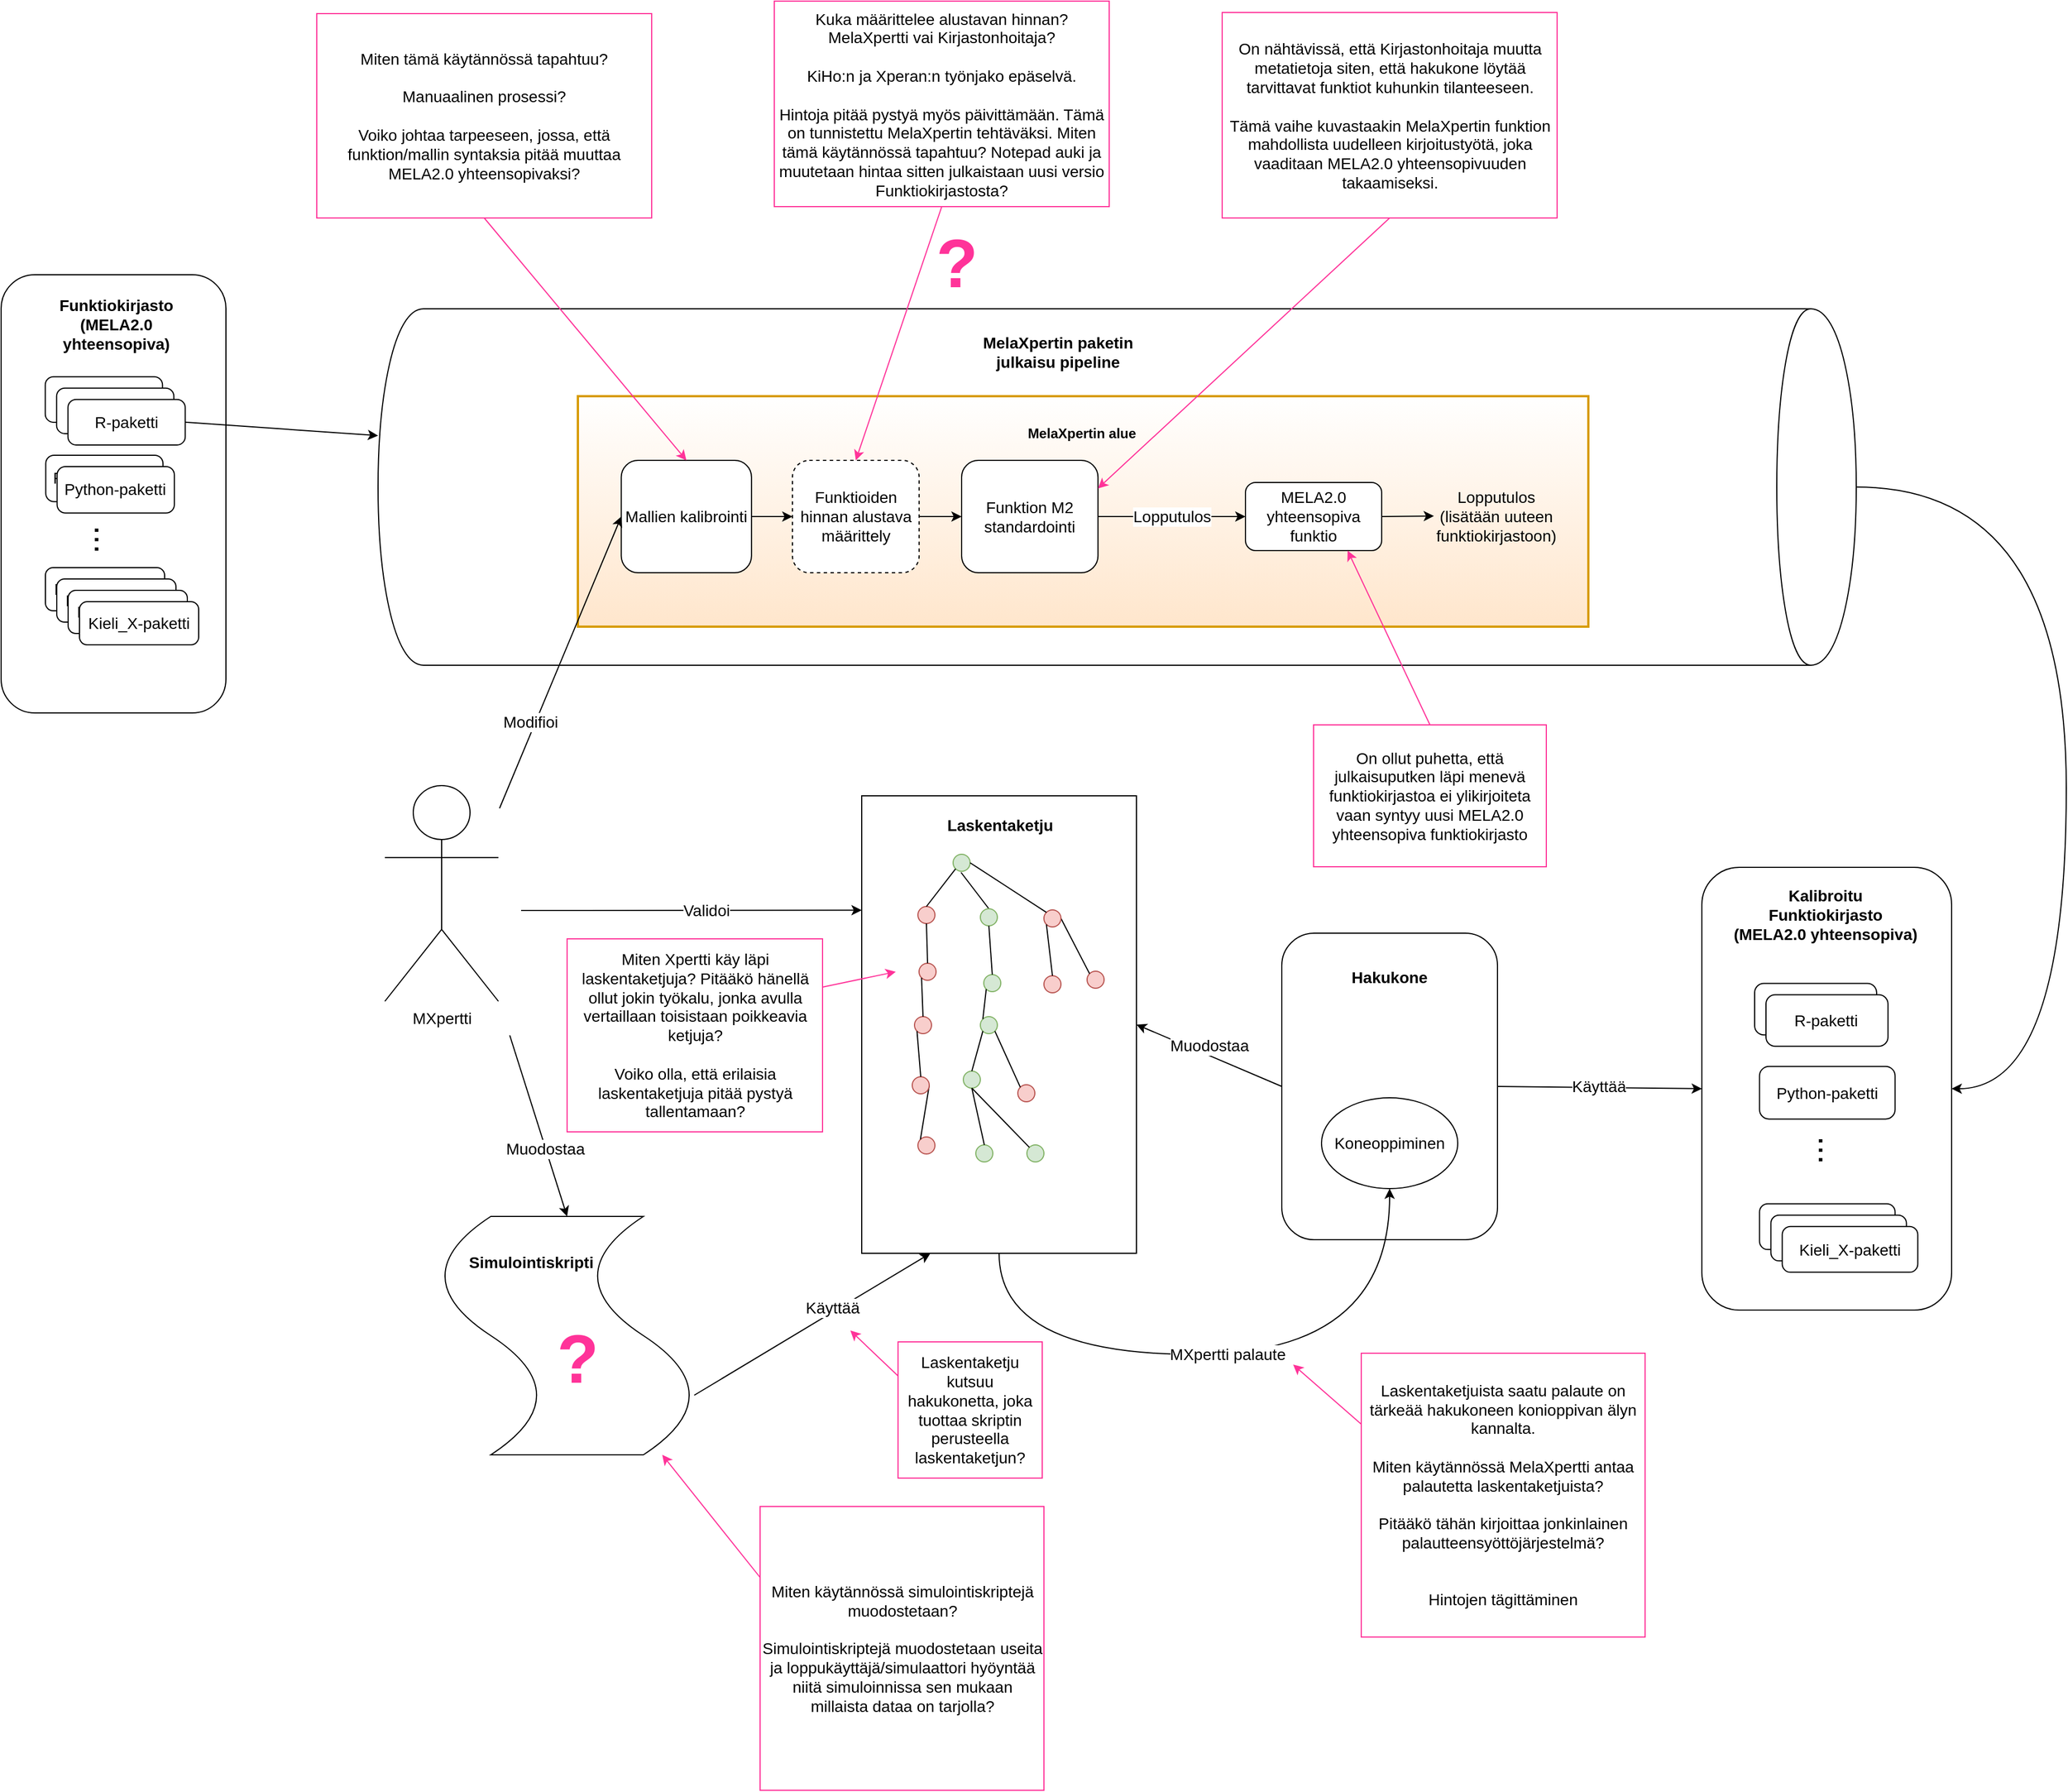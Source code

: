 <mxfile version="10.8.2" type="device"><diagram id="pi8lVP-4z1GT94MgnUVW" name="Page-1"><mxGraphModel dx="2467" dy="2102" grid="1" gridSize="10" guides="1" tooltips="1" connect="1" arrows="1" fold="1" page="1" pageScale="1" pageWidth="827" pageHeight="1169" math="0" shadow="0"><root><mxCell id="0"/><mxCell id="1" parent="0"/><mxCell id="Zx6IyJO9KWC3-adWwHqG-2" value="" style="rounded=1;whiteSpace=wrap;html=1;" vertex="1" parent="1"><mxGeometry x="-268" y="60" width="198" height="386" as="geometry"/></mxCell><mxCell id="gx9Fo2XjnT89Ah0fblo9-41" style="edgeStyle=orthogonalEdgeStyle;rounded=0;orthogonalLoop=1;jettySize=auto;html=1;exitX=0.5;exitY=0;exitDx=0;exitDy=0;entryX=1;entryY=0.5;entryDx=0;entryDy=0;endArrow=classic;endFill=1;fontSize=12;curved=1;" parent="1" source="gx9Fo2XjnT89Ah0fblo9-15" target="gx9Fo2XjnT89Ah0fblo9-98" edge="1"><mxGeometry relative="1" as="geometry"><mxPoint x="1431.765" y="799.941" as="targetPoint"/><Array as="points"><mxPoint x="1551" y="247"/><mxPoint x="1551" y="777"/></Array></mxGeometry></mxCell><mxCell id="gx9Fo2XjnT89Ah0fblo9-15" value="" style="shape=cylinder;whiteSpace=wrap;html=1;boundedLbl=1;backgroundOutline=1;rotation=90;" parent="1" vertex="1"><mxGeometry x="558" y="-404" width="314" height="1302" as="geometry"/></mxCell><mxCell id="gx9Fo2XjnT89Ah0fblo9-23" value="" style="rounded=0;whiteSpace=wrap;html=1;fillColor=#ffe6cc;strokeColor=#d79b00;gradientColor=#ffffff;gradientDirection=north;strokeWidth=2;" parent="1" vertex="1"><mxGeometry x="240" y="167" width="890" height="203" as="geometry"/></mxCell><mxCell id="gx9Fo2XjnT89Ah0fblo9-28" style="edgeStyle=none;rounded=0;orthogonalLoop=1;jettySize=auto;html=1;exitX=1;exitY=0.5;exitDx=0;exitDy=0;entryX=0;entryY=0.5;entryDx=0;entryDy=0;" parent="1" source="gx9Fo2XjnT89Ah0fblo9-14" target="gx9Fo2XjnT89Ah0fblo9-16" edge="1"><mxGeometry relative="1" as="geometry"/></mxCell><mxCell id="gx9Fo2XjnT89Ah0fblo9-14" value="&lt;font style=&quot;font-size: 14px&quot;&gt;Mallien kalibrointi&lt;/font&gt;" style="rounded=1;whiteSpace=wrap;html=1;" parent="1" vertex="1"><mxGeometry x="278.225" y="223.5" width="114.7" height="99" as="geometry"/></mxCell><mxCell id="gx9Fo2XjnT89Ah0fblo9-29" style="edgeStyle=none;rounded=0;orthogonalLoop=1;jettySize=auto;html=1;exitX=1;exitY=0.5;exitDx=0;exitDy=0;entryX=0;entryY=0.5;entryDx=0;entryDy=0;" parent="1" source="gx9Fo2XjnT89Ah0fblo9-16" target="gx9Fo2XjnT89Ah0fblo9-17" edge="1"><mxGeometry relative="1" as="geometry"/></mxCell><mxCell id="gx9Fo2XjnT89Ah0fblo9-16" value="&lt;font style=&quot;font-size: 14px&quot;&gt;Funktioiden hinnan alustava määrittely&lt;/font&gt;" style="rounded=1;whiteSpace=wrap;html=1;dashed=1;" parent="1" vertex="1"><mxGeometry x="428.987" y="223.5" width="111.6" height="99" as="geometry"/></mxCell><mxCell id="gx9Fo2XjnT89Ah0fblo9-31" value="&lt;font style=&quot;font-size: 14px&quot;&gt;Lopputulos&lt;/font&gt;" style="edgeStyle=none;rounded=0;orthogonalLoop=1;jettySize=auto;html=1;exitX=1;exitY=0.5;exitDx=0;exitDy=0;" parent="1" source="gx9Fo2XjnT89Ah0fblo9-17" target="gx9Fo2XjnT89Ah0fblo9-27" edge="1"><mxGeometry relative="1" as="geometry"/></mxCell><mxCell id="gx9Fo2XjnT89Ah0fblo9-17" value="&lt;font style=&quot;font-size: 14px&quot;&gt;Funktion M2 standardointi&lt;/font&gt;" style="rounded=1;whiteSpace=wrap;html=1;" parent="1" vertex="1"><mxGeometry x="578" y="223.5" width="120.125" height="99" as="geometry"/></mxCell><mxCell id="gx9Fo2XjnT89Ah0fblo9-22" value="MelaXpertin alue" style="text;html=1;strokeColor=none;fillColor=none;align=center;verticalAlign=middle;whiteSpace=wrap;rounded=0;fontStyle=1" parent="1" vertex="1"><mxGeometry x="623.188" y="190" width="121.675" height="20" as="geometry"/></mxCell><mxCell id="gx9Fo2XjnT89Ah0fblo9-25" value="&lt;p style=&quot;font-size: 14px&quot;&gt;&lt;font style=&quot;font-size: 14px&quot; face=&quot;Helvetica&quot;&gt;MelaXpertin&lt;/font&gt;&lt;font style=&quot;font-size: 14px&quot; face=&quot;Helvetica&quot;&gt; &lt;font style=&quot;font-size: 14px&quot;&gt;paketin julkaisu pipeline&lt;/font&gt;&lt;/font&gt;&lt;/p&gt;" style="text;html=1;strokeColor=none;fillColor=none;align=center;verticalAlign=middle;whiteSpace=wrap;rounded=0;fontStyle=1" parent="1" vertex="1"><mxGeometry x="590.075" y="118" width="146.475" height="20" as="geometry"/></mxCell><mxCell id="gx9Fo2XjnT89Ah0fblo9-39" style="edgeStyle=none;rounded=0;orthogonalLoop=1;jettySize=auto;html=1;exitX=1;exitY=0.5;exitDx=0;exitDy=0;entryX=0;entryY=0.5;entryDx=0;entryDy=0;endArrow=classic;endFill=1;fontSize=12;" parent="1" source="gx9Fo2XjnT89Ah0fblo9-27" target="gx9Fo2XjnT89Ah0fblo9-37" edge="1"><mxGeometry relative="1" as="geometry"/></mxCell><mxCell id="gx9Fo2XjnT89Ah0fblo9-27" value="&lt;font style=&quot;font-size: 14px&quot;&gt;MELA2.0 yhteensopiva funktio&lt;/font&gt;" style="rounded=1;whiteSpace=wrap;html=1;strokeWidth=1;" parent="1" vertex="1"><mxGeometry x="828" y="243" width="120" height="60" as="geometry"/></mxCell><mxCell id="gx9Fo2XjnT89Ah0fblo9-34" value="&lt;font style=&quot;font-size: 14px&quot;&gt;Modifioi&lt;/font&gt;" style="edgeStyle=none;rounded=0;orthogonalLoop=1;jettySize=auto;html=1;entryX=0;entryY=0.5;entryDx=0;entryDy=0;fontSize=12;" parent="1" target="gx9Fo2XjnT89Ah0fblo9-14" edge="1"><mxGeometry x="-0.422" y="4" relative="1" as="geometry"><mxPoint x="171" y="530" as="sourcePoint"/><mxPoint as="offset"/></mxGeometry></mxCell><mxCell id="gx9Fo2XjnT89Ah0fblo9-160" style="edgeStyle=none;rounded=0;orthogonalLoop=1;jettySize=auto;html=1;entryX=0;entryY=0.25;entryDx=0;entryDy=0;endArrow=classic;endFill=1;fontSize=14;" parent="1" target="gx9Fo2XjnT89Ah0fblo9-151" edge="1"><mxGeometry relative="1" as="geometry"><mxPoint x="190" y="620" as="sourcePoint"/></mxGeometry></mxCell><mxCell id="gx9Fo2XjnT89Ah0fblo9-161" value="&lt;div&gt;Validoi&lt;/div&gt;" style="text;html=1;resizable=0;points=[];align=center;verticalAlign=middle;labelBackgroundColor=#ffffff;fontSize=14;" parent="gx9Fo2XjnT89Ah0fblo9-160" vertex="1" connectable="0"><mxGeometry x="0.088" relative="1" as="geometry"><mxPoint as="offset"/></mxGeometry></mxCell><mxCell id="gx9Fo2XjnT89Ah0fblo9-174" style="edgeStyle=none;rounded=0;orthogonalLoop=1;jettySize=auto;html=1;entryX=0;entryY=0.5;entryDx=0;entryDy=0;entryPerimeter=0;endArrow=classic;endFill=1;fontSize=14;" parent="1" target="gx9Fo2XjnT89Ah0fblo9-163" edge="1"><mxGeometry relative="1" as="geometry"><mxPoint x="180" y="730" as="sourcePoint"/></mxGeometry></mxCell><mxCell id="gx9Fo2XjnT89Ah0fblo9-175" value="Muodostaa" style="text;html=1;resizable=0;points=[];align=center;verticalAlign=middle;labelBackgroundColor=#ffffff;fontSize=14;" parent="gx9Fo2XjnT89Ah0fblo9-174" vertex="1" connectable="0"><mxGeometry x="0.244" y="-1" relative="1" as="geometry"><mxPoint as="offset"/></mxGeometry></mxCell><mxCell id="gx9Fo2XjnT89Ah0fblo9-1" value="&lt;font style=&quot;font-size: 14px&quot;&gt;MXpertti&lt;/font&gt;" style="shape=umlActor;verticalLabelPosition=bottom;labelBackgroundColor=#ffffff;verticalAlign=top;html=1;outlineConnect=0;" parent="1" vertex="1"><mxGeometry x="70" y="510" width="100" height="190" as="geometry"/></mxCell><mxCell id="gx9Fo2XjnT89Ah0fblo9-37" value="&lt;div style=&quot;font-size: 14px&quot;&gt;&lt;font style=&quot;font-size: 14px&quot;&gt;Lopputulos&lt;/font&gt;&lt;/div&gt;&lt;div style=&quot;font-size: 14px&quot;&gt;&lt;font style=&quot;font-size: 14px&quot;&gt;(lisätään uuteen funktiokirjastoon)&lt;/font&gt;&lt;/div&gt;" style="text;html=1;strokeColor=none;fillColor=none;align=center;verticalAlign=middle;whiteSpace=wrap;rounded=0;fontSize=12;" parent="1" vertex="1"><mxGeometry x="994" y="262.5" width="110" height="20" as="geometry"/></mxCell><mxCell id="gx9Fo2XjnT89Ah0fblo9-46" style="rounded=0;orthogonalLoop=1;jettySize=auto;html=1;exitX=1;exitY=0.5;exitDx=0;exitDy=0;endArrow=classic;endFill=1;fontSize=12;entryX=0;entryY=0.5;entryDx=0;entryDy=0;" parent="1" source="gx9Fo2XjnT89Ah0fblo9-44" target="gx9Fo2XjnT89Ah0fblo9-98" edge="1"><mxGeometry relative="1" as="geometry"><mxPoint x="1221" y="759" as="targetPoint"/></mxGeometry></mxCell><mxCell id="gx9Fo2XjnT89Ah0fblo9-47" value="&lt;font style=&quot;font-size: 14px&quot;&gt;Käyttää&lt;/font&gt;" style="text;html=1;resizable=0;points=[];align=center;verticalAlign=middle;labelBackgroundColor=#ffffff;fontSize=12;" parent="gx9Fo2XjnT89Ah0fblo9-46" vertex="1" connectable="0"><mxGeometry x="-0.009" y="1" relative="1" as="geometry"><mxPoint as="offset"/></mxGeometry></mxCell><mxCell id="gx9Fo2XjnT89Ah0fblo9-155" style="edgeStyle=none;rounded=0;orthogonalLoop=1;jettySize=auto;html=1;exitX=0;exitY=0.5;exitDx=0;exitDy=0;entryX=1;entryY=0.5;entryDx=0;entryDy=0;endArrow=classic;endFill=1;fontSize=14;" parent="1" source="gx9Fo2XjnT89Ah0fblo9-44" target="gx9Fo2XjnT89Ah0fblo9-151" edge="1"><mxGeometry relative="1" as="geometry"/></mxCell><mxCell id="gx9Fo2XjnT89Ah0fblo9-156" value="Muodostaa" style="text;html=1;resizable=0;points=[];align=center;verticalAlign=middle;labelBackgroundColor=#ffffff;fontSize=14;" parent="gx9Fo2XjnT89Ah0fblo9-155" vertex="1" connectable="0"><mxGeometry x="0.248" y="-2" relative="1" as="geometry"><mxPoint x="15" as="offset"/></mxGeometry></mxCell><mxCell id="gx9Fo2XjnT89Ah0fblo9-44" value="" style="rounded=1;whiteSpace=wrap;html=1;strokeWidth=1;fontSize=12;" parent="1" vertex="1"><mxGeometry x="860" y="640" width="190" height="270" as="geometry"/></mxCell><mxCell id="gx9Fo2XjnT89Ah0fblo9-97" value="" style="group;fillColor=#ffffff;" parent="1" vertex="1" connectable="0"><mxGeometry x="1230" y="582" width="220" height="390" as="geometry"/></mxCell><mxCell id="gx9Fo2XjnT89Ah0fblo9-98" value="" style="rounded=1;whiteSpace=wrap;html=1;fillColor=none;" parent="gx9Fo2XjnT89Ah0fblo9-97" vertex="1"><mxGeometry width="220.0" height="390" as="geometry"/></mxCell><mxCell id="gx9Fo2XjnT89Ah0fblo9-99" value="&lt;div style=&quot;font-size: 14px&quot;&gt;&lt;font style=&quot;font-size: 14px&quot;&gt;Kalibroitu Funktiokirjasto&lt;/font&gt;&lt;/div&gt;&lt;div style=&quot;font-size: 14px&quot;&gt;&lt;font style=&quot;font-size: 14px&quot;&gt;(MELA2.0 yhteensopiva)&lt;br&gt;&lt;/font&gt;&lt;/div&gt;" style="text;html=1;strokeColor=none;fillColor=none;align=center;verticalAlign=middle;whiteSpace=wrap;rounded=0;fontStyle=1" parent="gx9Fo2XjnT89Ah0fblo9-97" vertex="1"><mxGeometry x="27.363" y="32.264" width="164.179" height="20.165" as="geometry"/></mxCell><mxCell id="gx9Fo2XjnT89Ah0fblo9-103" value="&lt;font style=&quot;font-size: 30px&quot;&gt;...&lt;/font&gt;" style="text;html=1;strokeColor=none;fillColor=none;align=center;verticalAlign=middle;whiteSpace=wrap;rounded=0;rotation=90;" parent="gx9Fo2XjnT89Ah0fblo9-97" vertex="1"><mxGeometry x="91.94" y="238.953" width="43.781" height="20.165" as="geometry"/></mxCell><mxCell id="gx9Fo2XjnT89Ah0fblo9-154" value="" style="group" parent="1" vertex="1" connectable="0"><mxGeometry x="490" y="519" width="242" height="403" as="geometry"/></mxCell><mxCell id="gx9Fo2XjnT89Ah0fblo9-152" value="" style="group" parent="gx9Fo2XjnT89Ah0fblo9-154" vertex="1" connectable="0"><mxGeometry width="242" height="403" as="geometry"/></mxCell><mxCell id="gx9Fo2XjnT89Ah0fblo9-151" value="" style="rounded=0;whiteSpace=wrap;html=1;strokeWidth=1;fillColor=#ffffff;gradientColor=none;fontSize=12;" parent="gx9Fo2XjnT89Ah0fblo9-152" vertex="1"><mxGeometry width="242" height="403" as="geometry"/></mxCell><mxCell id="gx9Fo2XjnT89Ah0fblo9-149" value="" style="group;rotation=0;" parent="gx9Fo2XjnT89Ah0fblo9-152" vertex="1" connectable="0"><mxGeometry x="44.5" y="51.5" width="169.5" height="271" as="geometry"/></mxCell><mxCell id="gx9Fo2XjnT89Ah0fblo9-148" value="" style="group;rotation=0;" parent="gx9Fo2XjnT89Ah0fblo9-149" vertex="1" connectable="0"><mxGeometry width="169.5" height="271" as="geometry"/></mxCell><mxCell id="gx9Fo2XjnT89Ah0fblo9-147" value="" style="group;rotation=0;" parent="gx9Fo2XjnT89Ah0fblo9-148" vertex="1" connectable="0"><mxGeometry width="169.5" height="271" as="geometry"/></mxCell><mxCell id="gx9Fo2XjnT89Ah0fblo9-133" style="edgeStyle=none;rounded=0;orthogonalLoop=1;jettySize=auto;html=1;entryX=0.5;entryY=0;entryDx=0;entryDy=0;endArrow=none;endFill=0;fontSize=12;" parent="gx9Fo2XjnT89Ah0fblo9-147" target="gx9Fo2XjnT89Ah0fblo9-116" edge="1"><mxGeometry relative="1" as="geometry"><mxPoint x="43" y="16" as="sourcePoint"/></mxGeometry></mxCell><mxCell id="gx9Fo2XjnT89Ah0fblo9-114" value="" style="ellipse;whiteSpace=wrap;html=1;aspect=fixed;strokeWidth=1;fillColor=#d5e8d4;fontSize=12;rotation=0;strokeColor=#82b366;" parent="gx9Fo2XjnT89Ah0fblo9-147" vertex="1"><mxGeometry x="36" width="15" height="15" as="geometry"/></mxCell><mxCell id="gx9Fo2XjnT89Ah0fblo9-115" value="" style="ellipse;whiteSpace=wrap;html=1;aspect=fixed;strokeWidth=1;fillColor=#f8cecc;fontSize=12;rotation=0;strokeColor=#b85450;" parent="gx9Fo2XjnT89Ah0fblo9-147" vertex="1"><mxGeometry x="5" y="46" width="15" height="15" as="geometry"/></mxCell><mxCell id="gx9Fo2XjnT89Ah0fblo9-132" style="edgeStyle=none;rounded=0;orthogonalLoop=1;jettySize=auto;html=1;exitX=0;exitY=1;exitDx=0;exitDy=0;entryX=0.5;entryY=0;entryDx=0;entryDy=0;endArrow=none;endFill=0;fontSize=12;" parent="gx9Fo2XjnT89Ah0fblo9-147" source="gx9Fo2XjnT89Ah0fblo9-114" target="gx9Fo2XjnT89Ah0fblo9-115" edge="1"><mxGeometry relative="1" as="geometry"/></mxCell><mxCell id="gx9Fo2XjnT89Ah0fblo9-116" value="" style="ellipse;whiteSpace=wrap;html=1;aspect=fixed;strokeWidth=1;fillColor=#d5e8d4;fontSize=12;rotation=0;strokeColor=#82b366;" parent="gx9Fo2XjnT89Ah0fblo9-147" vertex="1"><mxGeometry x="60" y="48" width="15" height="15" as="geometry"/></mxCell><mxCell id="gx9Fo2XjnT89Ah0fblo9-117" value="" style="ellipse;whiteSpace=wrap;html=1;aspect=fixed;strokeWidth=1;fillColor=#f8cecc;fontSize=12;rotation=0;strokeColor=#b85450;" parent="gx9Fo2XjnT89Ah0fblo9-147" vertex="1"><mxGeometry x="6" y="96" width="15" height="15" as="geometry"/></mxCell><mxCell id="gx9Fo2XjnT89Ah0fblo9-135" style="edgeStyle=none;rounded=0;orthogonalLoop=1;jettySize=auto;html=1;exitX=0.5;exitY=1;exitDx=0;exitDy=0;entryX=0.5;entryY=0;entryDx=0;entryDy=0;endArrow=none;endFill=0;fontSize=12;" parent="gx9Fo2XjnT89Ah0fblo9-147" source="gx9Fo2XjnT89Ah0fblo9-115" target="gx9Fo2XjnT89Ah0fblo9-117" edge="1"><mxGeometry relative="1" as="geometry"/></mxCell><mxCell id="gx9Fo2XjnT89Ah0fblo9-118" value="" style="ellipse;whiteSpace=wrap;html=1;aspect=fixed;strokeWidth=1;fillColor=#d5e8d4;fontSize=12;rotation=0;strokeColor=#82b366;" parent="gx9Fo2XjnT89Ah0fblo9-147" vertex="1"><mxGeometry x="63" y="106" width="15" height="15" as="geometry"/></mxCell><mxCell id="gx9Fo2XjnT89Ah0fblo9-134" style="edgeStyle=none;rounded=0;orthogonalLoop=1;jettySize=auto;html=1;exitX=0.5;exitY=1;exitDx=0;exitDy=0;entryX=0.5;entryY=0;entryDx=0;entryDy=0;endArrow=none;endFill=0;fontSize=12;" parent="gx9Fo2XjnT89Ah0fblo9-147" source="gx9Fo2XjnT89Ah0fblo9-116" target="gx9Fo2XjnT89Ah0fblo9-118" edge="1"><mxGeometry relative="1" as="geometry"/></mxCell><mxCell id="gx9Fo2XjnT89Ah0fblo9-119" value="" style="ellipse;whiteSpace=wrap;html=1;aspect=fixed;strokeWidth=1;fillColor=#f8cecc;fontSize=12;rotation=0;strokeColor=#b85450;" parent="gx9Fo2XjnT89Ah0fblo9-147" vertex="1"><mxGeometry x="2" y="143" width="15" height="15" as="geometry"/></mxCell><mxCell id="gx9Fo2XjnT89Ah0fblo9-136" style="edgeStyle=none;rounded=0;orthogonalLoop=1;jettySize=auto;html=1;exitX=0;exitY=1;exitDx=0;exitDy=0;entryX=0.5;entryY=0;entryDx=0;entryDy=0;endArrow=none;endFill=0;fontSize=12;" parent="gx9Fo2XjnT89Ah0fblo9-147" source="gx9Fo2XjnT89Ah0fblo9-117" target="gx9Fo2XjnT89Ah0fblo9-119" edge="1"><mxGeometry relative="1" as="geometry"/></mxCell><mxCell id="gx9Fo2XjnT89Ah0fblo9-120" value="" style="ellipse;whiteSpace=wrap;html=1;aspect=fixed;strokeWidth=1;fillColor=#d5e8d4;fontSize=12;rotation=0;strokeColor=#82b366;" parent="gx9Fo2XjnT89Ah0fblo9-147" vertex="1"><mxGeometry x="60" y="143" width="15" height="15" as="geometry"/></mxCell><mxCell id="gx9Fo2XjnT89Ah0fblo9-137" style="edgeStyle=none;rounded=0;orthogonalLoop=1;jettySize=auto;html=1;exitX=0;exitY=1;exitDx=0;exitDy=0;endArrow=none;endFill=0;fontSize=12;entryX=0;entryY=0;entryDx=0;entryDy=0;" parent="gx9Fo2XjnT89Ah0fblo9-147" source="gx9Fo2XjnT89Ah0fblo9-118" target="gx9Fo2XjnT89Ah0fblo9-120" edge="1"><mxGeometry relative="1" as="geometry"><mxPoint x="65" y="139" as="targetPoint"/></mxGeometry></mxCell><mxCell id="gx9Fo2XjnT89Ah0fblo9-121" value="" style="ellipse;whiteSpace=wrap;html=1;aspect=fixed;strokeWidth=1;fillColor=#d5e8d4;fontSize=12;rotation=0;strokeColor=#82b366;" parent="gx9Fo2XjnT89Ah0fblo9-147" vertex="1"><mxGeometry x="45" y="191" width="15" height="15" as="geometry"/></mxCell><mxCell id="gx9Fo2XjnT89Ah0fblo9-140" style="edgeStyle=none;rounded=0;orthogonalLoop=1;jettySize=auto;html=1;exitX=0;exitY=1;exitDx=0;exitDy=0;entryX=0.5;entryY=0;entryDx=0;entryDy=0;endArrow=none;endFill=0;fontSize=12;" parent="gx9Fo2XjnT89Ah0fblo9-147" source="gx9Fo2XjnT89Ah0fblo9-120" target="gx9Fo2XjnT89Ah0fblo9-121" edge="1"><mxGeometry relative="1" as="geometry"/></mxCell><mxCell id="gx9Fo2XjnT89Ah0fblo9-122" value="" style="ellipse;whiteSpace=wrap;html=1;aspect=fixed;strokeWidth=1;fillColor=#f8cecc;fontSize=12;rotation=0;strokeColor=#b85450;" parent="gx9Fo2XjnT89Ah0fblo9-147" vertex="1"><mxGeometry x="93" y="203" width="15" height="15" as="geometry"/></mxCell><mxCell id="gx9Fo2XjnT89Ah0fblo9-141" style="edgeStyle=none;rounded=0;orthogonalLoop=1;jettySize=auto;html=1;exitX=1;exitY=1;exitDx=0;exitDy=0;entryX=0;entryY=0;entryDx=0;entryDy=0;endArrow=none;endFill=0;fontSize=12;" parent="gx9Fo2XjnT89Ah0fblo9-147" source="gx9Fo2XjnT89Ah0fblo9-120" target="gx9Fo2XjnT89Ah0fblo9-122" edge="1"><mxGeometry relative="1" as="geometry"/></mxCell><mxCell id="gx9Fo2XjnT89Ah0fblo9-123" value="" style="ellipse;whiteSpace=wrap;html=1;aspect=fixed;strokeWidth=1;fillColor=#f8cecc;fontSize=12;rotation=0;strokeColor=#b85450;" parent="gx9Fo2XjnT89Ah0fblo9-147" vertex="1"><mxGeometry x="154" y="103" width="15" height="15" as="geometry"/></mxCell><mxCell id="gx9Fo2XjnT89Ah0fblo9-145" style="edgeStyle=none;rounded=0;orthogonalLoop=1;jettySize=auto;html=1;exitX=1;exitY=0.5;exitDx=0;exitDy=0;entryX=0;entryY=0;entryDx=0;entryDy=0;endArrow=none;endFill=0;fontSize=12;" parent="gx9Fo2XjnT89Ah0fblo9-147" source="gx9Fo2XjnT89Ah0fblo9-124" target="gx9Fo2XjnT89Ah0fblo9-123" edge="1"><mxGeometry relative="1" as="geometry"/></mxCell><mxCell id="gx9Fo2XjnT89Ah0fblo9-124" value="" style="ellipse;whiteSpace=wrap;html=1;aspect=fixed;strokeWidth=1;fillColor=#f8cecc;fontSize=12;rotation=0;strokeColor=#b85450;" parent="gx9Fo2XjnT89Ah0fblo9-147" vertex="1"><mxGeometry x="116" y="49" width="15" height="15" as="geometry"/></mxCell><mxCell id="gx9Fo2XjnT89Ah0fblo9-146" style="edgeStyle=none;rounded=0;orthogonalLoop=1;jettySize=auto;html=1;exitX=1;exitY=0.5;exitDx=0;exitDy=0;entryX=0;entryY=0;entryDx=0;entryDy=0;endArrow=none;endFill=0;fontSize=12;" parent="gx9Fo2XjnT89Ah0fblo9-147" source="gx9Fo2XjnT89Ah0fblo9-114" target="gx9Fo2XjnT89Ah0fblo9-124" edge="1"><mxGeometry relative="1" as="geometry"/></mxCell><mxCell id="gx9Fo2XjnT89Ah0fblo9-125" value="" style="ellipse;whiteSpace=wrap;html=1;aspect=fixed;strokeWidth=1;fillColor=#f8cecc;fontSize=12;rotation=0;strokeColor=#b85450;" parent="gx9Fo2XjnT89Ah0fblo9-147" vertex="1"><mxGeometry x="116" y="107" width="15" height="15" as="geometry"/></mxCell><mxCell id="gx9Fo2XjnT89Ah0fblo9-144" style="edgeStyle=none;rounded=0;orthogonalLoop=1;jettySize=auto;html=1;exitX=0;exitY=1;exitDx=0;exitDy=0;entryX=0.5;entryY=0;entryDx=0;entryDy=0;endArrow=none;endFill=0;fontSize=12;" parent="gx9Fo2XjnT89Ah0fblo9-147" source="gx9Fo2XjnT89Ah0fblo9-124" target="gx9Fo2XjnT89Ah0fblo9-125" edge="1"><mxGeometry relative="1" as="geometry"/></mxCell><mxCell id="gx9Fo2XjnT89Ah0fblo9-126" value="" style="ellipse;whiteSpace=wrap;html=1;aspect=fixed;strokeWidth=1;fillColor=#f8cecc;fontSize=12;rotation=0;strokeColor=#b85450;" parent="gx9Fo2XjnT89Ah0fblo9-147" vertex="1"><mxGeometry x="5" y="249" width="15" height="15" as="geometry"/></mxCell><mxCell id="gx9Fo2XjnT89Ah0fblo9-127" value="" style="ellipse;whiteSpace=wrap;html=1;aspect=fixed;strokeWidth=1;fillColor=#d5e8d4;fontSize=12;rotation=0;strokeColor=#82b366;" parent="gx9Fo2XjnT89Ah0fblo9-147" vertex="1"><mxGeometry x="56" y="256" width="15" height="15" as="geometry"/></mxCell><mxCell id="gx9Fo2XjnT89Ah0fblo9-142" style="edgeStyle=none;rounded=0;orthogonalLoop=1;jettySize=auto;html=1;exitX=0.5;exitY=1;exitDx=0;exitDy=0;entryX=0.5;entryY=0;entryDx=0;entryDy=0;endArrow=none;endFill=0;fontSize=12;" parent="gx9Fo2XjnT89Ah0fblo9-147" source="gx9Fo2XjnT89Ah0fblo9-121" target="gx9Fo2XjnT89Ah0fblo9-127" edge="1"><mxGeometry relative="1" as="geometry"/></mxCell><mxCell id="gx9Fo2XjnT89Ah0fblo9-128" value="" style="ellipse;whiteSpace=wrap;html=1;aspect=fixed;strokeWidth=1;fillColor=#d5e8d4;fontSize=12;rotation=0;strokeColor=#82b366;" parent="gx9Fo2XjnT89Ah0fblo9-147" vertex="1"><mxGeometry x="101" y="256" width="15" height="15" as="geometry"/></mxCell><mxCell id="gx9Fo2XjnT89Ah0fblo9-143" style="edgeStyle=none;rounded=0;orthogonalLoop=1;jettySize=auto;html=1;exitX=0.5;exitY=1;exitDx=0;exitDy=0;entryX=0;entryY=0;entryDx=0;entryDy=0;endArrow=none;endFill=0;fontSize=12;" parent="gx9Fo2XjnT89Ah0fblo9-147" source="gx9Fo2XjnT89Ah0fblo9-121" target="gx9Fo2XjnT89Ah0fblo9-128" edge="1"><mxGeometry relative="1" as="geometry"/></mxCell><mxCell id="gx9Fo2XjnT89Ah0fblo9-139" style="edgeStyle=none;rounded=0;orthogonalLoop=1;jettySize=auto;html=1;exitX=1;exitY=0.5;exitDx=0;exitDy=0;entryX=0;entryY=0;entryDx=0;entryDy=0;endArrow=none;endFill=0;fontSize=12;" parent="gx9Fo2XjnT89Ah0fblo9-147" source="gx9Fo2XjnT89Ah0fblo9-129" target="gx9Fo2XjnT89Ah0fblo9-126" edge="1"><mxGeometry relative="1" as="geometry"/></mxCell><mxCell id="gx9Fo2XjnT89Ah0fblo9-129" value="" style="ellipse;whiteSpace=wrap;html=1;aspect=fixed;strokeWidth=1;fillColor=#f8cecc;fontSize=12;rotation=0;strokeColor=#b85450;" parent="gx9Fo2XjnT89Ah0fblo9-147" vertex="1"><mxGeometry y="196" width="15" height="15" as="geometry"/></mxCell><mxCell id="gx9Fo2XjnT89Ah0fblo9-138" style="edgeStyle=none;rounded=0;orthogonalLoop=1;jettySize=auto;html=1;exitX=0;exitY=1;exitDx=0;exitDy=0;entryX=0.5;entryY=0;entryDx=0;entryDy=0;endArrow=none;endFill=0;fontSize=12;" parent="gx9Fo2XjnT89Ah0fblo9-147" source="gx9Fo2XjnT89Ah0fblo9-119" target="gx9Fo2XjnT89Ah0fblo9-129" edge="1"><mxGeometry relative="1" as="geometry"/></mxCell><mxCell id="gx9Fo2XjnT89Ah0fblo9-153" value="Laskentaketju" style="text;html=1;strokeColor=none;fillColor=none;align=center;verticalAlign=middle;whiteSpace=wrap;rounded=0;fontSize=14;fontStyle=1" parent="gx9Fo2XjnT89Ah0fblo9-152" vertex="1"><mxGeometry x="101.5" y="15.5" width="40" height="20" as="geometry"/></mxCell><mxCell id="gx9Fo2XjnT89Ah0fblo9-158" value="&lt;b&gt;Hakukone&lt;/b&gt;" style="text;html=1;strokeColor=none;fillColor=none;align=center;verticalAlign=middle;whiteSpace=wrap;rounded=0;fontSize=14;" parent="1" vertex="1"><mxGeometry x="935" y="669" width="40" height="20" as="geometry"/></mxCell><mxCell id="gx9Fo2XjnT89Ah0fblo9-159" value="Koneoppiminen" style="ellipse;whiteSpace=wrap;html=1;strokeWidth=1;fillColor=#ffffff;gradientColor=none;fontSize=14;" parent="1" vertex="1"><mxGeometry x="895" y="785" width="120" height="80" as="geometry"/></mxCell><mxCell id="gx9Fo2XjnT89Ah0fblo9-162" value="MXpertti palaute" style="edgeStyle=orthogonalEdgeStyle;rounded=0;orthogonalLoop=1;jettySize=auto;html=1;exitX=0.5;exitY=1;exitDx=0;exitDy=0;entryX=0.5;entryY=1;entryDx=0;entryDy=0;endArrow=classic;endFill=1;fontSize=14;curved=1;" parent="1" source="gx9Fo2XjnT89Ah0fblo9-151" target="gx9Fo2XjnT89Ah0fblo9-159" edge="1"><mxGeometry relative="1" as="geometry"><Array as="points"><mxPoint x="611" y="1011"/><mxPoint x="955" y="1011"/></Array></mxGeometry></mxCell><mxCell id="gx9Fo2XjnT89Ah0fblo9-165" value="" style="group" parent="1" vertex="1" connectable="0"><mxGeometry x="125.5" y="882.5" width="210" height="224" as="geometry"/></mxCell><mxCell id="gx9Fo2XjnT89Ah0fblo9-163" value="" style="shape=tape;whiteSpace=wrap;html=1;strokeWidth=1;fillColor=#ffffff;gradientColor=none;fontSize=14;rotation=90;" parent="gx9Fo2XjnT89Ah0fblo9-165" vertex="1"><mxGeometry width="210" height="224" as="geometry"/></mxCell><mxCell id="gx9Fo2XjnT89Ah0fblo9-164" value="Simulointiskripti" style="text;html=1;strokeColor=none;fillColor=none;align=center;verticalAlign=middle;whiteSpace=wrap;rounded=0;fontSize=14;fontStyle=1" parent="gx9Fo2XjnT89Ah0fblo9-165" vertex="1"><mxGeometry x="53" y="37" width="40" height="20" as="geometry"/></mxCell><mxCell id="Zx6IyJO9KWC3-adWwHqG-1" value="&lt;span style=&quot;font-size: 60px;&quot;&gt;?&lt;/span&gt;" style="text;html=1;strokeColor=none;fillColor=none;align=center;verticalAlign=middle;whiteSpace=wrap;rounded=0;shadow=0;glass=0;comic=0;fontSize=60;fontColor=#FF3399;labelBorderColor=none;labelBackgroundColor=none;fontStyle=1" vertex="1" parent="gx9Fo2XjnT89Ah0fblo9-165"><mxGeometry x="84.5" y="77.615" width="60" height="110.769" as="geometry"/></mxCell><mxCell id="gx9Fo2XjnT89Ah0fblo9-173" style="rounded=0;orthogonalLoop=1;jettySize=auto;html=1;endArrow=classic;endFill=1;fontSize=14;exitX=1;exitY=0.5;exitDx=0;exitDy=0;" parent="1" source="Zx6IyJO9KWC3-adWwHqG-6" target="gx9Fo2XjnT89Ah0fblo9-15" edge="1"><mxGeometry relative="1" as="geometry"><mxPoint x="-89.353" y="239.176" as="sourcePoint"/></mxGeometry></mxCell><mxCell id="gx9Fo2XjnT89Ah0fblo9-182" style="edgeStyle=none;rounded=0;orthogonalLoop=1;jettySize=auto;html=1;exitX=0.5;exitY=1;exitDx=0;exitDy=0;entryX=0.5;entryY=0;entryDx=0;entryDy=0;endArrow=classic;endFill=1;fontSize=14;fillColor=#f8cecc;strokeColor=#FF3399;" parent="1" source="gx9Fo2XjnT89Ah0fblo9-181" target="gx9Fo2XjnT89Ah0fblo9-14" edge="1"><mxGeometry relative="1" as="geometry"/></mxCell><mxCell id="gx9Fo2XjnT89Ah0fblo9-181" value="&lt;div&gt;Miten tämä käytännössä tapahtuu?&lt;/div&gt;&lt;div&gt;&lt;br&gt;&lt;/div&gt;&lt;div&gt;Manuaalinen prosessi?&lt;/div&gt;&lt;div&gt;&lt;br&gt;&lt;/div&gt;&lt;div&gt;Voiko johtaa tarpeeseen, jossa, että funktion/mallin syntaksia pitää muuttaa MELA2.0 yhteensopivaksi?&lt;br&gt;&lt;/div&gt;" style="text;html=1;align=center;verticalAlign=middle;whiteSpace=wrap;rounded=0;fontSize=14;fillColor=#ffffff;strokeColor=#FF3399;" parent="1" vertex="1"><mxGeometry x="10" y="-170" width="295" height="180" as="geometry"/></mxCell><mxCell id="gx9Fo2XjnT89Ah0fblo9-184" style="edgeStyle=none;rounded=0;orthogonalLoop=1;jettySize=auto;html=1;exitX=0.5;exitY=1;exitDx=0;exitDy=0;entryX=0.5;entryY=0;entryDx=0;entryDy=0;endArrow=classic;endFill=1;strokeColor=#FF3399;fontSize=14;" parent="1" source="gx9Fo2XjnT89Ah0fblo9-183" target="gx9Fo2XjnT89Ah0fblo9-16" edge="1"><mxGeometry relative="1" as="geometry"/></mxCell><mxCell id="gx9Fo2XjnT89Ah0fblo9-183" value="&lt;div&gt;Kuka määrittelee alustavan hinnan? MelaXpertti vai Kirjastonhoitaja?&lt;/div&gt;&lt;div&gt;&lt;br&gt;&lt;/div&gt;&lt;div&gt;KiHo:n ja Xperan:n työnjako epäselvä.&lt;br&gt;&lt;/div&gt;&lt;div&gt;&lt;br&gt;&lt;/div&gt;&lt;div&gt;Hintoja pitää pystyä myös päivittämään. Tämä on tunnistettu MelaXpertin tehtäväksi. Miten tämä käytännössä tapahtuu? Notepad auki ja muutetaan hintaa sitten julkaistaan uusi versio Funktiokirjastosta?&lt;/div&gt;" style="text;html=1;align=center;verticalAlign=middle;whiteSpace=wrap;rounded=0;fontSize=14;fillColor=#ffffff;strokeColor=#FF3399;" parent="1" vertex="1"><mxGeometry x="413" y="-181" width="295" height="181" as="geometry"/></mxCell><mxCell id="gx9Fo2XjnT89Ah0fblo9-186" style="edgeStyle=none;rounded=0;orthogonalLoop=1;jettySize=auto;html=1;exitX=0.5;exitY=1;exitDx=0;exitDy=0;entryX=1;entryY=0.25;entryDx=0;entryDy=0;endArrow=classic;endFill=1;strokeColor=#FF3399;fontSize=14;" parent="1" source="gx9Fo2XjnT89Ah0fblo9-185" target="gx9Fo2XjnT89Ah0fblo9-17" edge="1"><mxGeometry relative="1" as="geometry"/></mxCell><mxCell id="gx9Fo2XjnT89Ah0fblo9-185" value="&lt;div&gt;On nähtävissä, että Kirjastonhoitaja muutta metatietoja siten, että hakukone löytää tarvittavat funktiot kuhunkin tilanteeseen.&lt;/div&gt;&lt;div&gt;&lt;br&gt;&lt;/div&gt;&lt;div&gt;Tämä vaihe kuvastaakin MelaXpertin funktion mahdollista uudelleen kirjoitustyötä, joka vaaditaan MELA2.0 yhteensopivuuden takaamiseksi.&lt;br&gt;&lt;/div&gt;" style="text;html=1;align=center;verticalAlign=middle;whiteSpace=wrap;rounded=0;fontSize=14;fillColor=#ffffff;strokeColor=#FF3399;" parent="1" vertex="1"><mxGeometry x="807.5" y="-171" width="295" height="181" as="geometry"/></mxCell><mxCell id="gx9Fo2XjnT89Ah0fblo9-188" style="edgeStyle=none;rounded=0;orthogonalLoop=1;jettySize=auto;html=1;exitX=0.5;exitY=0;exitDx=0;exitDy=0;entryX=0.75;entryY=1;entryDx=0;entryDy=0;endArrow=classic;endFill=1;strokeColor=#FF3399;fontSize=14;" parent="1" source="gx9Fo2XjnT89Ah0fblo9-187" target="gx9Fo2XjnT89Ah0fblo9-27" edge="1"><mxGeometry relative="1" as="geometry"/></mxCell><mxCell id="gx9Fo2XjnT89Ah0fblo9-187" value="On ollut puhetta, että julkaisuputken läpi menevä funktiokirjastoa ei ylikirjoiteta vaan syntyy uusi MELA2.0 yhteensopiva funktiokirjasto" style="text;html=1;align=center;verticalAlign=middle;whiteSpace=wrap;rounded=0;fontSize=14;fillColor=#ffffff;strokeColor=#FF3399;" parent="1" vertex="1"><mxGeometry x="888" y="456.5" width="205" height="125" as="geometry"/></mxCell><mxCell id="gx9Fo2XjnT89Ah0fblo9-190" style="edgeStyle=none;rounded=0;orthogonalLoop=1;jettySize=auto;html=1;exitX=0;exitY=0.25;exitDx=0;exitDy=0;endArrow=classic;endFill=1;strokeColor=#FF3399;fontSize=14;" parent="1" source="gx9Fo2XjnT89Ah0fblo9-189" edge="1"><mxGeometry relative="1" as="geometry"><mxPoint x="870" y="1020" as="targetPoint"/></mxGeometry></mxCell><mxCell id="gx9Fo2XjnT89Ah0fblo9-189" value="&lt;div&gt;Laskentaketjuista saatu palaute on tärkeää hakukoneen konioppivan älyn kannalta.&lt;br&gt;&lt;/div&gt;&lt;div&gt;&lt;br&gt;&lt;/div&gt;&lt;div&gt;Miten käytännössä MelaXpertti antaa palautetta laskentaketjuista?&lt;/div&gt;&lt;div&gt;&lt;br&gt;&lt;/div&gt;&lt;div&gt;Pitääkö tähän kirjoittaa jonkinlainen palautteensyöttöjärjestelmä?&lt;br&gt;&lt;/div&gt;&lt;div&gt;&lt;br&gt;&lt;/div&gt;&lt;div&gt;&lt;br&gt;&lt;/div&gt;&lt;div&gt;Hintojen tägittäminen&lt;br&gt;&lt;/div&gt;" style="text;html=1;align=center;verticalAlign=middle;whiteSpace=wrap;rounded=0;fontSize=14;fillColor=#ffffff;strokeColor=#FF3399;" parent="1" vertex="1"><mxGeometry x="930" y="1010" width="250" height="250" as="geometry"/></mxCell><mxCell id="gx9Fo2XjnT89Ah0fblo9-192" style="edgeStyle=none;rounded=0;orthogonalLoop=1;jettySize=auto;html=1;exitX=1;exitY=0.25;exitDx=0;exitDy=0;endArrow=classic;endFill=1;strokeColor=#FF3399;fontSize=14;" parent="1" source="gx9Fo2XjnT89Ah0fblo9-191" edge="1"><mxGeometry relative="1" as="geometry"><mxPoint x="520" y="674" as="targetPoint"/></mxGeometry></mxCell><mxCell id="gx9Fo2XjnT89Ah0fblo9-191" value="&lt;div&gt;Miten Xpertti käy läpi laskentaketjuja? Pitääkö hänellä ollut jokin työkalu, jonka avulla vertaillaan toisistaan poikkeavia ketjuja?&lt;/div&gt;&lt;div&gt;&lt;br&gt;&lt;/div&gt;&lt;div&gt;Voiko olla, että erilaisia laskentaketjuja pitää pystyä tallentamaan?&lt;br&gt;&lt;/div&gt;" style="text;html=1;align=center;verticalAlign=middle;whiteSpace=wrap;rounded=0;fontSize=14;fillColor=#ffffff;strokeColor=#FF3399;" parent="1" vertex="1"><mxGeometry x="230.5" y="645" width="225" height="170" as="geometry"/></mxCell><mxCell id="gx9Fo2XjnT89Ah0fblo9-194" style="edgeStyle=none;rounded=0;orthogonalLoop=1;jettySize=auto;html=1;exitX=0;exitY=0.25;exitDx=0;exitDy=0;endArrow=classic;endFill=1;strokeColor=#FF3399;fontSize=14;" parent="1" source="gx9Fo2XjnT89Ah0fblo9-193" target="gx9Fo2XjnT89Ah0fblo9-163" edge="1"><mxGeometry relative="1" as="geometry"/></mxCell><mxCell id="gx9Fo2XjnT89Ah0fblo9-193" value="&lt;div&gt;Miten käytännössä simulointiskriptejä muodostetaan?&lt;/div&gt;&lt;div&gt;&lt;br&gt;&lt;/div&gt;&lt;div&gt;Simulointiskriptejä muodostetaan useita ja loppukäyttäjä/simulaattori hyöyntää niitä simuloinnissa sen mukaan millaista dataa on tarjolla?&lt;br&gt;&lt;/div&gt;" style="text;html=1;align=center;verticalAlign=middle;whiteSpace=wrap;rounded=0;fontSize=14;fillColor=#ffffff;strokeColor=#FF3399;" parent="1" vertex="1"><mxGeometry x="400.5" y="1145" width="250" height="250" as="geometry"/></mxCell><mxCell id="gx9Fo2XjnT89Ah0fblo9-196" style="edgeStyle=none;rounded=0;orthogonalLoop=1;jettySize=auto;html=1;exitX=0;exitY=0.25;exitDx=0;exitDy=0;endArrow=classic;endFill=1;strokeColor=#FF3399;fontSize=14;" parent="1" source="gx9Fo2XjnT89Ah0fblo9-195" edge="1"><mxGeometry relative="1" as="geometry"><mxPoint x="480" y="990" as="targetPoint"/></mxGeometry></mxCell><mxCell id="gx9Fo2XjnT89Ah0fblo9-195" value="Laskentaketju kutsuu hakukonetta, joka tuottaa skriptin perusteella laskentaketjun?" style="text;html=1;align=center;verticalAlign=middle;whiteSpace=wrap;rounded=0;fontSize=14;fillColor=#ffffff;strokeColor=#FF3399;" parent="1" vertex="1"><mxGeometry x="522" y="1000" width="127" height="120" as="geometry"/></mxCell><mxCell id="jdCwvzwxRYEoUQbEtZTy-1" value="&lt;span style=&quot;font-size: 60px;&quot;&gt;?&lt;/span&gt;" style="text;html=1;strokeColor=none;fillColor=none;align=center;verticalAlign=middle;whiteSpace=wrap;rounded=0;shadow=0;glass=0;comic=0;fontSize=60;fontColor=#FF3399;labelBorderColor=none;labelBackgroundColor=none;fontStyle=1" parent="1" vertex="1"><mxGeometry x="544" y="-5.385" width="60" height="110.769" as="geometry"/></mxCell><mxCell id="jdCwvzwxRYEoUQbEtZTy-2" style="rounded=0;orthogonalLoop=1;jettySize=auto;html=1;exitX=0.75;exitY=0;exitDx=0;exitDy=0;exitPerimeter=0;entryX=0.25;entryY=1;entryDx=0;entryDy=0;" parent="1" source="gx9Fo2XjnT89Ah0fblo9-163" target="gx9Fo2XjnT89Ah0fblo9-151" edge="1"><mxGeometry relative="1" as="geometry"/></mxCell><mxCell id="jdCwvzwxRYEoUQbEtZTy-3" value="&lt;font style=&quot;font-size: 14px&quot;&gt;Käyttää&lt;/font&gt;" style="text;html=1;resizable=0;points=[];align=center;verticalAlign=middle;labelBackgroundColor=#ffffff;" parent="jdCwvzwxRYEoUQbEtZTy-2" vertex="1" connectable="0"><mxGeometry x="0.182" y="4" relative="1" as="geometry"><mxPoint as="offset"/></mxGeometry></mxCell><mxCell id="gx9Fo2XjnT89Ah0fblo9-169" value="&lt;div style=&quot;font-size: 14px&quot;&gt;&lt;font style=&quot;font-size: 14px&quot;&gt;Python-paketti&lt;/font&gt;&lt;/div&gt;" style="rounded=1;whiteSpace=wrap;html=1;arcSize=18;" parent="1" vertex="1"><mxGeometry x="-228.711" y="218.978" width="103.284" height="40.945" as="geometry"/></mxCell><mxCell id="gx9Fo2XjnT89Ah0fblo9-170" value="&lt;div style=&quot;font-size: 14px&quot;&gt;&lt;font style=&quot;font-size: 14px&quot;&gt;R-paketti&lt;/font&gt;&lt;/div&gt;" style="rounded=1;whiteSpace=wrap;html=1;arcSize=18;" parent="1" vertex="1"><mxGeometry x="-229.142" y="149.89" width="103.284" height="40.055" as="geometry"/></mxCell><mxCell id="gx9Fo2XjnT89Ah0fblo9-171" value="&lt;div style=&quot;font-size: 14px&quot;&gt;&lt;font style=&quot;font-size: 14px&quot;&gt;Kieli_X-paketti&lt;/font&gt;&lt;/div&gt;" style="rounded=1;whiteSpace=wrap;html=1;arcSize=18;" parent="1" vertex="1"><mxGeometry x="-229" y="318" width="105" height="38" as="geometry"/></mxCell><mxCell id="gx9Fo2XjnT89Ah0fblo9-172" value="&lt;font style=&quot;font-size: 30px&quot;&gt;...&lt;/font&gt;" style="text;html=1;strokeColor=none;fillColor=none;align=center;verticalAlign=middle;whiteSpace=wrap;rounded=0;rotation=90;" parent="1" vertex="1"><mxGeometry x="-191.701" y="284.956" width="34.428" height="17.802" as="geometry"/></mxCell><mxCell id="Zx6IyJO9KWC3-adWwHqG-3" value="Funktiokirjasto (MELA2.0 yhteensopiva)" style="text;html=1;strokeColor=none;fillColor=none;align=center;verticalAlign=middle;whiteSpace=wrap;rounded=0;fontSize=14;fontStyle=1" vertex="1" parent="1"><mxGeometry x="-227" y="80" width="121" height="48" as="geometry"/></mxCell><mxCell id="Zx6IyJO9KWC3-adWwHqG-5" value="&lt;div style=&quot;font-size: 14px&quot;&gt;&lt;font style=&quot;font-size: 14px&quot;&gt;R-paketti&lt;/font&gt;&lt;/div&gt;" style="rounded=1;whiteSpace=wrap;html=1;arcSize=18;" vertex="1" parent="1"><mxGeometry x="-219.142" y="159.89" width="103.284" height="40.055" as="geometry"/></mxCell><mxCell id="Zx6IyJO9KWC3-adWwHqG-6" value="&lt;div style=&quot;font-size: 14px&quot;&gt;&lt;font style=&quot;font-size: 14px&quot;&gt;R-paketti&lt;/font&gt;&lt;/div&gt;" style="rounded=1;whiteSpace=wrap;html=1;arcSize=18;" vertex="1" parent="1"><mxGeometry x="-209.142" y="169.89" width="103.284" height="40.055" as="geometry"/></mxCell><mxCell id="Zx6IyJO9KWC3-adWwHqG-7" value="&lt;div style=&quot;font-size: 14px&quot;&gt;&lt;font style=&quot;font-size: 14px&quot;&gt;Python-paketti&lt;/font&gt;&lt;/div&gt;" style="rounded=1;whiteSpace=wrap;html=1;arcSize=18;" vertex="1" parent="1"><mxGeometry x="-218.711" y="228.978" width="103.284" height="40.945" as="geometry"/></mxCell><mxCell id="Zx6IyJO9KWC3-adWwHqG-9" value="&lt;div style=&quot;font-size: 14px&quot;&gt;&lt;font style=&quot;font-size: 14px&quot;&gt;Kieli_X-paketti&lt;/font&gt;&lt;/div&gt;" style="rounded=1;whiteSpace=wrap;html=1;arcSize=18;" vertex="1" parent="1"><mxGeometry x="-219" y="328" width="105" height="38" as="geometry"/></mxCell><mxCell id="Zx6IyJO9KWC3-adWwHqG-10" value="&lt;div style=&quot;font-size: 14px&quot;&gt;&lt;font style=&quot;font-size: 14px&quot;&gt;Kieli_X-paketti&lt;/font&gt;&lt;/div&gt;" style="rounded=1;whiteSpace=wrap;html=1;arcSize=18;" vertex="1" parent="1"><mxGeometry x="-209" y="338" width="105" height="38" as="geometry"/></mxCell><mxCell id="Zx6IyJO9KWC3-adWwHqG-11" value="&lt;div style=&quot;font-size: 14px&quot;&gt;&lt;font style=&quot;font-size: 14px&quot;&gt;Kieli_X-paketti&lt;/font&gt;&lt;/div&gt;" style="rounded=1;whiteSpace=wrap;html=1;arcSize=18;" vertex="1" parent="1"><mxGeometry x="-199" y="348" width="105" height="38" as="geometry"/></mxCell><mxCell id="Zx6IyJO9KWC3-adWwHqG-14" value="&lt;div style=&quot;font-size: 14px&quot;&gt;&lt;font style=&quot;font-size: 14px&quot;&gt;R-paketti&lt;/font&gt;&lt;/div&gt;" style="rounded=1;whiteSpace=wrap;html=1;arcSize=18;" vertex="1" parent="1"><mxGeometry x="1276.485" y="684.258" width="107.463" height="45.371" as="geometry"/></mxCell><mxCell id="Zx6IyJO9KWC3-adWwHqG-15" value="&lt;div style=&quot;font-size: 14px&quot;&gt;&lt;font style=&quot;font-size: 14px&quot;&gt;R-paketti&lt;/font&gt;&lt;/div&gt;" style="rounded=1;whiteSpace=wrap;html=1;arcSize=18;" vertex="1" parent="1"><mxGeometry x="1286.485" y="694.258" width="107.463" height="45.371" as="geometry"/></mxCell><mxCell id="Zx6IyJO9KWC3-adWwHqG-23" value="&lt;div style=&quot;font-size: 14px&quot;&gt;&lt;font style=&quot;font-size: 14px&quot;&gt;Python-paketti&lt;/font&gt;&lt;/div&gt;" style="rounded=1;whiteSpace=wrap;html=1;arcSize=18;" vertex="1" parent="1"><mxGeometry x="1280.796" y="757.352" width="119.403" height="46.379" as="geometry"/></mxCell><mxCell id="Zx6IyJO9KWC3-adWwHqG-24" value="&lt;div style=&quot;font-size: 14px&quot;&gt;&lt;font style=&quot;font-size: 14px&quot;&gt;Kieli_X-paketti&lt;/font&gt;&lt;/div&gt;" style="rounded=1;whiteSpace=wrap;html=1;arcSize=18;" vertex="1" parent="1"><mxGeometry x="1280.796" y="878.341" width="119.403" height="40.33" as="geometry"/></mxCell><mxCell id="Zx6IyJO9KWC3-adWwHqG-25" value="&lt;div style=&quot;font-size: 14px&quot;&gt;&lt;font style=&quot;font-size: 14px&quot;&gt;Kieli_X-paketti&lt;/font&gt;&lt;/div&gt;" style="rounded=1;whiteSpace=wrap;html=1;arcSize=18;" vertex="1" parent="1"><mxGeometry x="1290.796" y="888.341" width="119.403" height="40.33" as="geometry"/></mxCell><mxCell id="Zx6IyJO9KWC3-adWwHqG-26" value="&lt;div style=&quot;font-size: 14px&quot;&gt;&lt;font style=&quot;font-size: 14px&quot;&gt;Kieli_X-paketti&lt;/font&gt;&lt;/div&gt;" style="rounded=1;whiteSpace=wrap;html=1;arcSize=18;" vertex="1" parent="1"><mxGeometry x="1300.796" y="898.341" width="119.403" height="40.33" as="geometry"/></mxCell></root></mxGraphModel></diagram></mxfile>